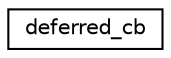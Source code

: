digraph G
{
  edge [fontname="Helvetica",fontsize="10",labelfontname="Helvetica",labelfontsize="10"];
  node [fontname="Helvetica",fontsize="10",shape=record];
  rankdir="LR";
  Node1 [label="deferred_cb",height=0.2,width=0.4,color="black", fillcolor="white", style="filled",URL="$structdeferred__cb.html"];
}
